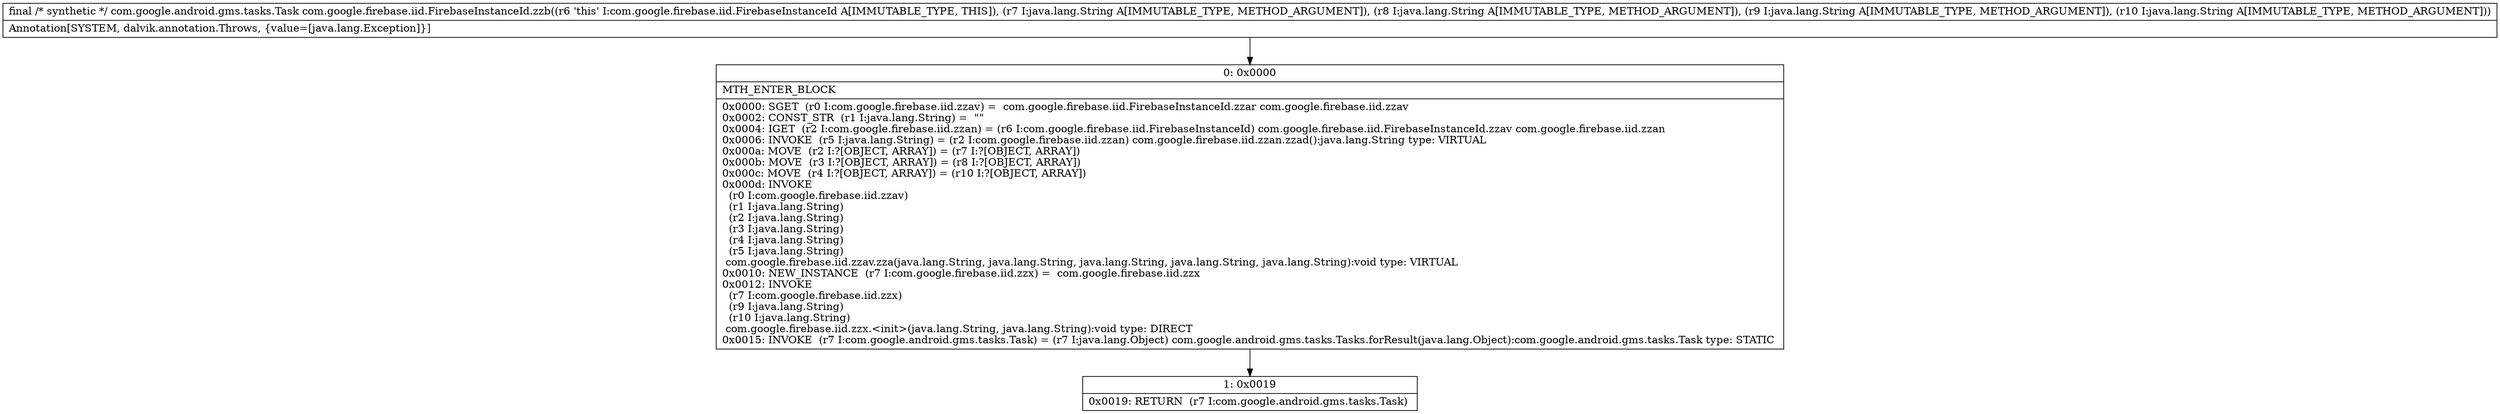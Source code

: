 digraph "CFG forcom.google.firebase.iid.FirebaseInstanceId.zzb(Ljava\/lang\/String;Ljava\/lang\/String;Ljava\/lang\/String;Ljava\/lang\/String;)Lcom\/google\/android\/gms\/tasks\/Task;" {
Node_0 [shape=record,label="{0\:\ 0x0000|MTH_ENTER_BLOCK\l|0x0000: SGET  (r0 I:com.google.firebase.iid.zzav) =  com.google.firebase.iid.FirebaseInstanceId.zzar com.google.firebase.iid.zzav \l0x0002: CONST_STR  (r1 I:java.lang.String) =  \"\" \l0x0004: IGET  (r2 I:com.google.firebase.iid.zzan) = (r6 I:com.google.firebase.iid.FirebaseInstanceId) com.google.firebase.iid.FirebaseInstanceId.zzav com.google.firebase.iid.zzan \l0x0006: INVOKE  (r5 I:java.lang.String) = (r2 I:com.google.firebase.iid.zzan) com.google.firebase.iid.zzan.zzad():java.lang.String type: VIRTUAL \l0x000a: MOVE  (r2 I:?[OBJECT, ARRAY]) = (r7 I:?[OBJECT, ARRAY]) \l0x000b: MOVE  (r3 I:?[OBJECT, ARRAY]) = (r8 I:?[OBJECT, ARRAY]) \l0x000c: MOVE  (r4 I:?[OBJECT, ARRAY]) = (r10 I:?[OBJECT, ARRAY]) \l0x000d: INVOKE  \l  (r0 I:com.google.firebase.iid.zzav)\l  (r1 I:java.lang.String)\l  (r2 I:java.lang.String)\l  (r3 I:java.lang.String)\l  (r4 I:java.lang.String)\l  (r5 I:java.lang.String)\l com.google.firebase.iid.zzav.zza(java.lang.String, java.lang.String, java.lang.String, java.lang.String, java.lang.String):void type: VIRTUAL \l0x0010: NEW_INSTANCE  (r7 I:com.google.firebase.iid.zzx) =  com.google.firebase.iid.zzx \l0x0012: INVOKE  \l  (r7 I:com.google.firebase.iid.zzx)\l  (r9 I:java.lang.String)\l  (r10 I:java.lang.String)\l com.google.firebase.iid.zzx.\<init\>(java.lang.String, java.lang.String):void type: DIRECT \l0x0015: INVOKE  (r7 I:com.google.android.gms.tasks.Task) = (r7 I:java.lang.Object) com.google.android.gms.tasks.Tasks.forResult(java.lang.Object):com.google.android.gms.tasks.Task type: STATIC \l}"];
Node_1 [shape=record,label="{1\:\ 0x0019|0x0019: RETURN  (r7 I:com.google.android.gms.tasks.Task) \l}"];
MethodNode[shape=record,label="{final \/* synthetic *\/ com.google.android.gms.tasks.Task com.google.firebase.iid.FirebaseInstanceId.zzb((r6 'this' I:com.google.firebase.iid.FirebaseInstanceId A[IMMUTABLE_TYPE, THIS]), (r7 I:java.lang.String A[IMMUTABLE_TYPE, METHOD_ARGUMENT]), (r8 I:java.lang.String A[IMMUTABLE_TYPE, METHOD_ARGUMENT]), (r9 I:java.lang.String A[IMMUTABLE_TYPE, METHOD_ARGUMENT]), (r10 I:java.lang.String A[IMMUTABLE_TYPE, METHOD_ARGUMENT]))  | Annotation[SYSTEM, dalvik.annotation.Throws, \{value=[java.lang.Exception]\}]\l}"];
MethodNode -> Node_0;
Node_0 -> Node_1;
}

